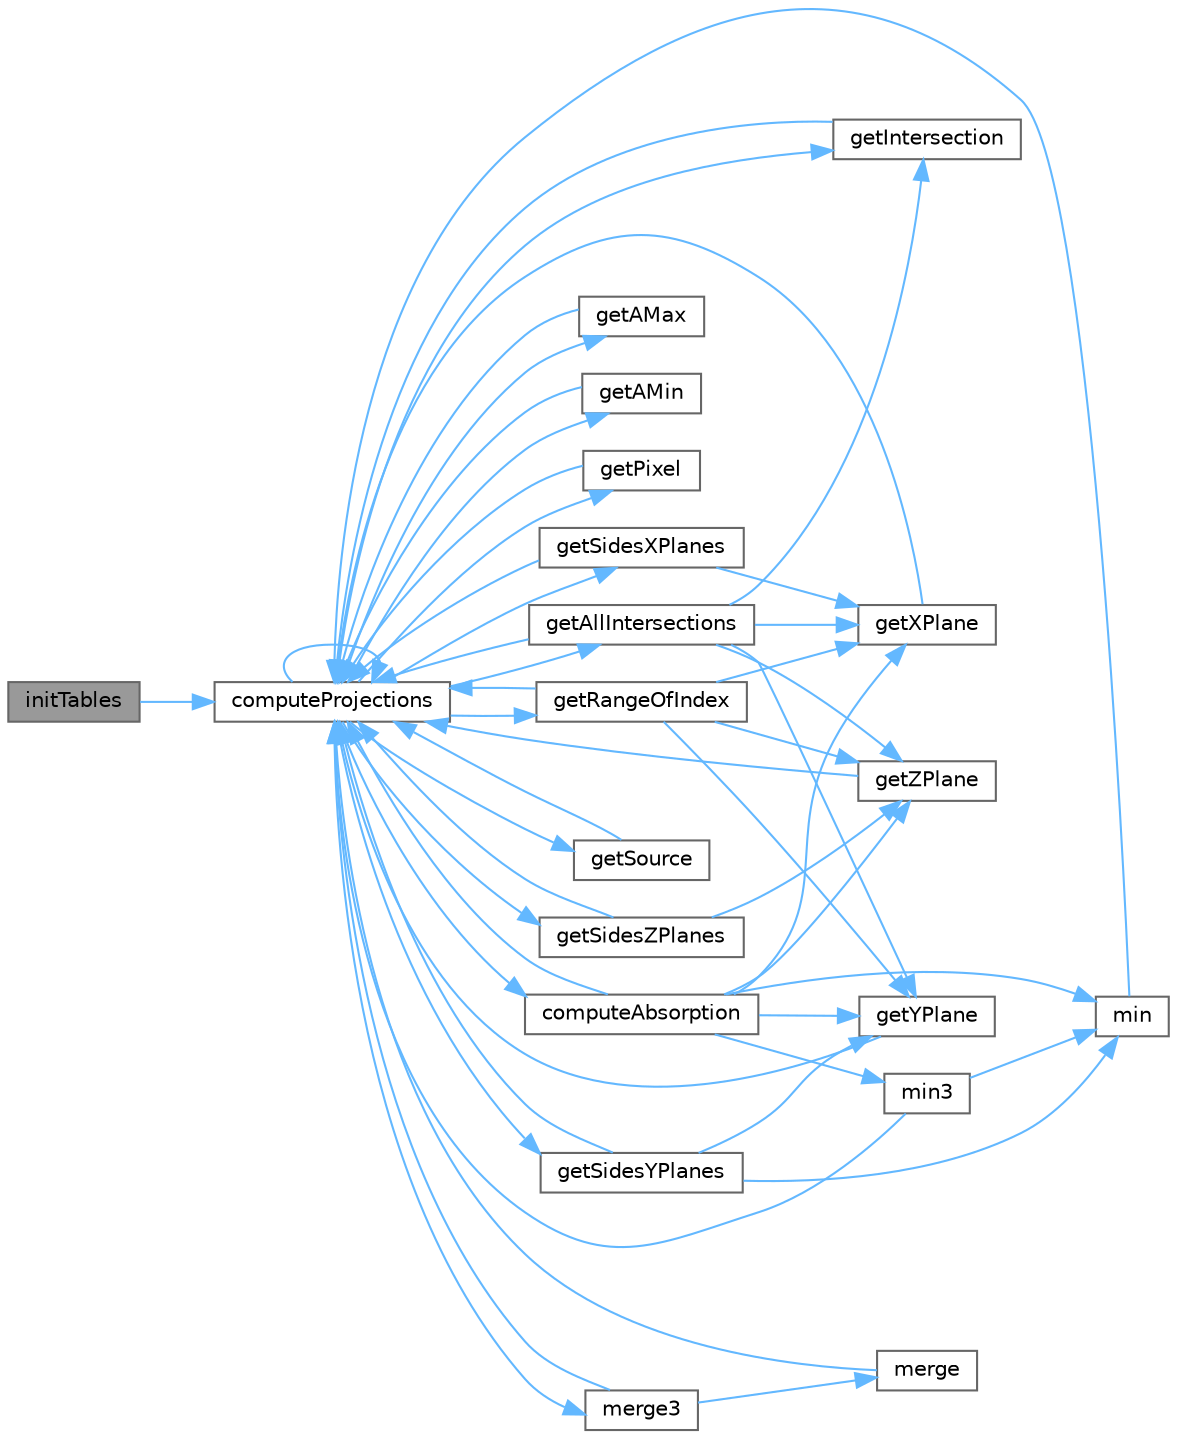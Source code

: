 digraph "initTables"
{
 // LATEX_PDF_SIZE
  bgcolor="transparent";
  edge [fontname=Helvetica,fontsize=10,labelfontname=Helvetica,labelfontsize=10];
  node [fontname=Helvetica,fontsize=10,shape=box,height=0.2,width=0.4];
  rankdir="LR";
  Node1 [id="Node000001",label="initTables",height=0.2,width=0.4,color="gray40", fillcolor="grey60", style="filled", fontcolor="black",tooltip="Initializes sin and cos tables, with default values for a certain length."];
  Node1 -> Node2 [id="edge1_Node000001_Node000002",color="steelblue1",style="solid",tooltip=" "];
  Node2 [id="Node000002",label="computeProjections",height=0.2,width=0.4,color="grey40", fillcolor="white", style="filled",URL="$omp-projection_8c.html#a91c1483b31c2632b85f0f2d08e4be10a",tooltip="Computes the projection of a sub-section of the object into the detector for each source position."];
  Node2 -> Node3 [id="edge2_Node000002_Node000003",color="steelblue1",style="solid",tooltip=" "];
  Node3 [id="Node000003",label="computeAbsorption",height=0.2,width=0.4,color="grey40", fillcolor="white", style="filled",URL="$omp-projection_8c.html#ae3cde07607db3e42464648645ab82a5d",tooltip="Computes the projection attenuation of the radiological path of a ray."];
  Node3 -> Node2 [id="edge3_Node000003_Node000002",color="steelblue1",style="solid",tooltip=" "];
  Node3 -> Node4 [id="edge4_Node000003_Node000004",color="steelblue1",style="solid",tooltip=" "];
  Node4 [id="Node000004",label="getXPlane",height=0.2,width=0.4,color="grey40", fillcolor="white", style="filled",URL="$omp-projection_8c.html#a62994646d9adde2ff95ca4428a069d9b",tooltip="Computes the coordinate of a plane parallel relative to the YZ plane."];
  Node4 -> Node2 [id="edge5_Node000004_Node000002",color="steelblue1",style="solid",tooltip=" "];
  Node3 -> Node5 [id="edge6_Node000003_Node000005",color="steelblue1",style="solid",tooltip=" "];
  Node5 [id="Node000005",label="getYPlane",height=0.2,width=0.4,color="grey40", fillcolor="white", style="filled",URL="$omp-projection_8c.html#aefc902c2cb6a15330e6fe28c9d2787c4",tooltip="Computes the coordinate of a plane parallel relative to the XZ plane."];
  Node5 -> Node2 [id="edge7_Node000005_Node000002",color="steelblue1",style="solid",tooltip=" "];
  Node3 -> Node6 [id="edge8_Node000003_Node000006",color="steelblue1",style="solid",tooltip=" "];
  Node6 [id="Node000006",label="getZPlane",height=0.2,width=0.4,color="grey40", fillcolor="white", style="filled",URL="$omp-projection_8c.html#a5543176b9f6cb0cf343a5ac1222f105c",tooltip="Computes the coordinate of a plane parallel relative to the XY plane."];
  Node6 -> Node2 [id="edge9_Node000006_Node000002",color="steelblue1",style="solid",tooltip=" "];
  Node3 -> Node7 [id="edge10_Node000003_Node000007",color="steelblue1",style="solid",tooltip=" "];
  Node7 [id="Node000007",label="min",height=0.2,width=0.4,color="grey40", fillcolor="white", style="filled",URL="$omp-projection_8c.html#abd8bbcfabb3ddef2ccaafb9928a37b95",tooltip="Computes the minimum value between a and b."];
  Node7 -> Node2 [id="edge11_Node000007_Node000002",color="steelblue1",style="solid",tooltip=" "];
  Node3 -> Node8 [id="edge12_Node000003_Node000008",color="steelblue1",style="solid",tooltip=" "];
  Node8 [id="Node000008",label="min3",height=0.2,width=0.4,color="grey40", fillcolor="white", style="filled",URL="$omp-projection_8c.html#a242710ffc6c186821800ab581fc06174",tooltip="Computes the minimum value between a, b and c."];
  Node8 -> Node2 [id="edge13_Node000008_Node000002",color="steelblue1",style="solid",tooltip=" "];
  Node8 -> Node7 [id="edge14_Node000008_Node000007",color="steelblue1",style="solid",tooltip=" "];
  Node2 -> Node2 [id="edge15_Node000002_Node000002",color="steelblue1",style="solid",tooltip=" "];
  Node2 -> Node9 [id="edge16_Node000002_Node000009",color="steelblue1",style="solid",tooltip=" "];
  Node9 [id="Node000009",label="getAllIntersections",height=0.2,width=0.4,color="grey40", fillcolor="white", style="filled",URL="$omp-projection_8c.html#a5f51f5f74280e59e6dabea0ab4c2763b",tooltip="Computes the coordinates of the planes necessary to compute the intersections with the ray...."];
  Node9 -> Node2 [id="edge17_Node000009_Node000002",color="steelblue1",style="solid",tooltip=" "];
  Node9 -> Node10 [id="edge18_Node000009_Node000010",color="steelblue1",style="solid",tooltip=" "];
  Node10 [id="Node000010",label="getIntersection",height=0.2,width=0.4,color="grey40", fillcolor="white", style="filled",URL="$omp-projection_8c.html#a149a948293e53a037a1765c09ff71913",tooltip="Computes the the intersections between a ray and a set of planes."];
  Node10 -> Node2 [id="edge19_Node000010_Node000002",color="steelblue1",style="solid",tooltip=" "];
  Node9 -> Node4 [id="edge20_Node000009_Node000004",color="steelblue1",style="solid",tooltip=" "];
  Node9 -> Node5 [id="edge21_Node000009_Node000005",color="steelblue1",style="solid",tooltip=" "];
  Node9 -> Node6 [id="edge22_Node000009_Node000006",color="steelblue1",style="solid",tooltip=" "];
  Node2 -> Node11 [id="edge23_Node000002_Node000011",color="steelblue1",style="solid",tooltip=" "];
  Node11 [id="Node000011",label="getAMax",height=0.2,width=0.4,color="grey40", fillcolor="white", style="filled",URL="$omp-projection_8c.html#a285a0e4db4eb6abb181dd66dde16967d",tooltip="Computes the maximum parametric value a, representing the last intersection between ray and object."];
  Node11 -> Node2 [id="edge24_Node000011_Node000002",color="steelblue1",style="solid",tooltip=" "];
  Node2 -> Node12 [id="edge25_Node000002_Node000012",color="steelblue1",style="solid",tooltip=" "];
  Node12 [id="Node000012",label="getAMin",height=0.2,width=0.4,color="grey40", fillcolor="white", style="filled",URL="$omp-projection_8c.html#ab2c8fbc0bba7b91a3b9ffc8967ace715",tooltip="Computes the minimum parametric value a, representing the fist intersection between ray and object."];
  Node12 -> Node2 [id="edge26_Node000012_Node000002",color="steelblue1",style="solid",tooltip=" "];
  Node2 -> Node10 [id="edge27_Node000002_Node000010",color="steelblue1",style="solid",tooltip=" "];
  Node2 -> Node13 [id="edge28_Node000002_Node000013",color="steelblue1",style="solid",tooltip=" "];
  Node13 [id="Node000013",label="getPixel",height=0.2,width=0.4,color="grey40", fillcolor="white", style="filled",URL="$omp-projection_8c.html#a317aa107523bef48ac57d23d5efb84b0",tooltip="Retrieves the cartesian coordinates of a unit of the detector."];
  Node13 -> Node2 [id="edge29_Node000013_Node000002",color="steelblue1",style="solid",tooltip=" "];
  Node2 -> Node14 [id="edge30_Node000002_Node000014",color="steelblue1",style="solid",tooltip=" "];
  Node14 [id="Node000014",label="getRangeOfIndex",height=0.2,width=0.4,color="grey40", fillcolor="white", style="filled",URL="$omp-projection_8c.html#a92b78df62ad30990062a3e28546383ff",tooltip="Retrieves the range of parametric values of the planes."];
  Node14 -> Node2 [id="edge31_Node000014_Node000002",color="steelblue1",style="solid",tooltip=" "];
  Node14 -> Node4 [id="edge32_Node000014_Node000004",color="steelblue1",style="solid",tooltip=" "];
  Node14 -> Node5 [id="edge33_Node000014_Node000005",color="steelblue1",style="solid",tooltip=" "];
  Node14 -> Node6 [id="edge34_Node000014_Node000006",color="steelblue1",style="solid",tooltip=" "];
  Node2 -> Node15 [id="edge35_Node000002_Node000015",color="steelblue1",style="solid",tooltip=" "];
  Node15 [id="Node000015",label="getSidesXPlanes",height=0.2,width=0.4,color="grey40", fillcolor="white", style="filled",URL="$omp-projection_8c.html#a73161354b820cd053340e3c34ce89deb",tooltip="Computes a coordinate of the two planes of the object's sides orthogonal to the x axis."];
  Node15 -> Node2 [id="edge36_Node000015_Node000002",color="steelblue1",style="solid",tooltip=" "];
  Node15 -> Node4 [id="edge37_Node000015_Node000004",color="steelblue1",style="solid",tooltip=" "];
  Node2 -> Node16 [id="edge38_Node000002_Node000016",color="steelblue1",style="solid",tooltip=" "];
  Node16 [id="Node000016",label="getSidesYPlanes",height=0.2,width=0.4,color="grey40", fillcolor="white", style="filled",URL="$omp-projection_8c.html#ab15a86e6f3f3dea877a3b26c27057cad",tooltip="Computes a coordinate of the two planes of the object's sides orthogonal to the y axis."];
  Node16 -> Node2 [id="edge39_Node000016_Node000002",color="steelblue1",style="solid",tooltip=" "];
  Node16 -> Node5 [id="edge40_Node000016_Node000005",color="steelblue1",style="solid",tooltip=" "];
  Node16 -> Node7 [id="edge41_Node000016_Node000007",color="steelblue1",style="solid",tooltip=" "];
  Node2 -> Node17 [id="edge42_Node000002_Node000017",color="steelblue1",style="solid",tooltip=" "];
  Node17 [id="Node000017",label="getSidesZPlanes",height=0.2,width=0.4,color="grey40", fillcolor="white", style="filled",URL="$omp-projection_8c.html#a3505bc3d55ded9158d98b4571924fc7b",tooltip="Computes a coordinate of the two planes of the object's sides orthogonal to the z axis."];
  Node17 -> Node2 [id="edge43_Node000017_Node000002",color="steelblue1",style="solid",tooltip=" "];
  Node17 -> Node6 [id="edge44_Node000017_Node000006",color="steelblue1",style="solid",tooltip=" "];
  Node2 -> Node18 [id="edge45_Node000002_Node000018",color="steelblue1",style="solid",tooltip=" "];
  Node18 [id="Node000018",label="getSource",height=0.2,width=0.4,color="grey40", fillcolor="white", style="filled",URL="$omp-projection_8c.html#a35b227d2c53e8ecd95c97ccdea905846",tooltip="Retrieves the cartesian coordinates of the source."];
  Node18 -> Node2 [id="edge46_Node000018_Node000002",color="steelblue1",style="solid",tooltip=" "];
  Node2 -> Node19 [id="edge47_Node000002_Node000019",color="steelblue1",style="solid",tooltip=" "];
  Node19 [id="Node000019",label="merge3",height=0.2,width=0.4,color="grey40", fillcolor="white", style="filled",URL="$omp-projection_8c.html#a8cf884d6fd46566644a22199397575d1",tooltip="Merges three sorted arrays into one single sorted array."];
  Node19 -> Node2 [id="edge48_Node000019_Node000002",color="steelblue1",style="solid",tooltip=" "];
  Node19 -> Node20 [id="edge49_Node000019_Node000020",color="steelblue1",style="solid",tooltip=" "];
  Node20 [id="Node000020",label="merge",height=0.2,width=0.4,color="grey40", fillcolor="white", style="filled",URL="$omp-projection_8c.html#af9298b6d30c4c2dd6463bbb435a18863",tooltip="Merges two sorted arrays into one single sorted array."];
  Node20 -> Node2 [id="edge50_Node000020_Node000002",color="steelblue1",style="solid",tooltip=" "];
}
